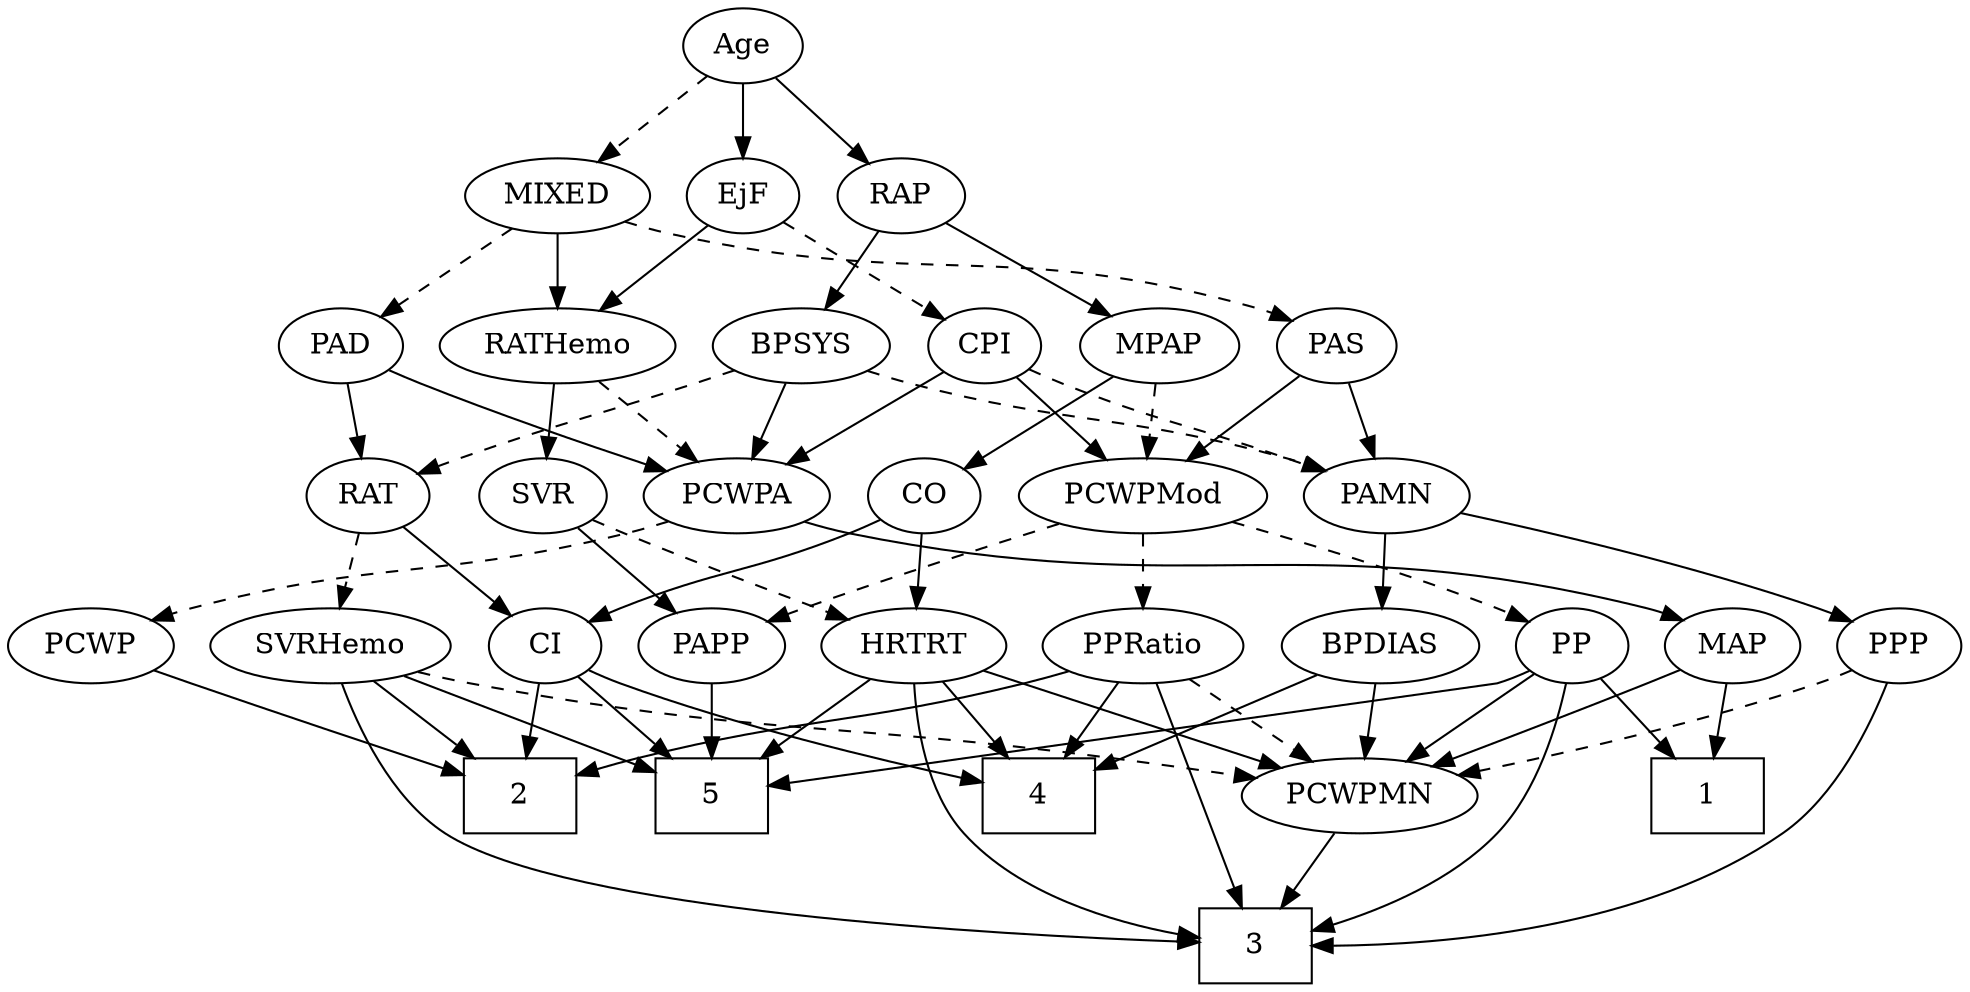 strict digraph {
	graph [bb="0,0,862.1,468"];
	node [label="\N"];
	1	[height=0.5,
		pos="746.1,90",
		shape=box,
		width=0.75];
	2	[height=0.5,
		pos="213.1,90",
		shape=box,
		width=0.75];
	3	[height=0.5,
		pos="557.1,18",
		shape=box,
		width=0.75];
	4	[height=0.5,
		pos="463.1,90",
		shape=box,
		width=0.75];
	5	[height=0.5,
		pos="391.1,90",
		shape=box,
		width=0.75];
	Age	[height=0.5,
		pos="426.1,450",
		width=0.75];
	EjF	[height=0.5,
		pos="511.1,378",
		width=0.75];
	Age -> EjF	[pos="e,494.76,392.46 442.49,435.5 455.07,425.14 472.64,410.67 486.84,398.97",
		style=solid];
	RAP	[height=0.5,
		pos="340.1,378",
		width=0.77632];
	Age -> RAP	[pos="e,356.92,392.69 409.52,435.5 396.87,425.21 379.24,410.86 364.91,399.2",
		style=solid];
	MIXED	[height=0.5,
		pos="426.1,378",
		width=1.1193];
	Age -> MIXED	[pos="e,426.1,396.1 426.1,431.7 426.1,423.98 426.1,414.71 426.1,406.11",
		style=dashed];
	RATHemo	[height=0.5,
		pos="592.1,306",
		width=1.3721];
	EjF -> RATHemo	[pos="e,573.87,322.76 527.1,363.17 538.25,353.54 553.36,340.47 566.21,329.37",
		style=solid];
	CPI	[height=0.5,
		pos="498.1,306",
		width=0.75];
	EjF -> CPI	[pos="e,501.31,324.28 507.95,360.05 506.52,352.35 504.79,343.03 503.18,334.36",
		style=dashed];
	MPAP	[height=0.5,
		pos="177.1,306",
		width=0.97491];
	RAP -> MPAP	[pos="e,203.07,318.15 317.43,367.27 290.24,355.59 244.34,335.88 212.47,322.19",
		style=solid];
	BPSYS	[height=0.5,
		pos="343.1,306",
		width=1.0471];
	RAP -> BPSYS	[pos="e,342.36,324.1 340.84,359.7 341.17,351.98 341.57,342.71 341.93,334.11",
		style=solid];
	PAD	[height=0.5,
		pos="259.1,306",
		width=0.79437];
	MIXED -> PAD	[pos="e,281.33,317.41 396.77,365.47 370.33,354.97 330.43,338.88 296.1,324 294.3,323.22 292.45,322.41 290.59,321.58",
		style=dashed];
	PAS	[height=0.5,
		pos="426.1,306",
		width=0.75];
	MIXED -> PAS	[pos="e,426.1,324.1 426.1,359.7 426.1,351.98 426.1,342.71 426.1,334.11",
		style=dashed];
	MIXED -> RATHemo	[pos="e,561.12,320.06 454.63,364.97 481.4,353.68 521.7,336.69 551.75,324.01",
		style=solid];
	CO	[height=0.5,
		pos="233.1,234",
		width=0.75];
	MPAP -> CO	[pos="e,220.82,250.34 189.8,289.12 197.06,280.04 206.3,268.49 214.38,258.39",
		style=solid];
	PCWPMod	[height=0.5,
		pos="330.1,234",
		width=1.4443];
	MPAP -> PCWPMod	[pos="e,300.06,248.74 202.36,293.44 226.35,282.46 262.79,265.79 290.61,253.06",
		style=dashed];
	PAMN	[height=0.5,
		pos="612.1,234",
		width=1.011];
	BPSYS -> PAMN	[pos="e,584.73,246.14 371.71,293.9 377.73,291.77 384.08,289.69 390.1,288 467.38,266.29 489.97,274.26 567.1,252 569.71,251.24 572.4,250.41 \
575.08,249.52",
		style=dashed];
	RAT	[height=0.5,
		pos="161.1,234",
		width=0.75827];
	BPSYS -> RAT	[pos="e,182.27,245.41 313.91,294.17 308.33,292.11 302.54,289.98 297.1,288 252.72,271.81 240.73,270.11 197.1,252 195.28,251.24 193.42,250.45 \
191.55,249.63",
		style=dashed];
	PCWPA	[height=0.5,
		pos="442.1,234",
		width=1.1555];
	BPSYS -> PCWPA	[pos="e,421.27,249.73 363.61,290.5 377.85,280.43 397.03,266.86 412.87,255.67",
		style=solid];
	PAD -> RAT	[pos="e,179.12,247.87 240.66,291.83 225.65,281.11 204.26,265.83 187.44,253.82",
		style=solid];
	PAD -> PCWPA	[pos="e,410.2,245.73 281.27,294.45 286.12,292.24 291.26,289.99 296.1,288 330.95,273.7 371.24,259.22 400.66,249.02",
		style=solid];
	CI	[height=0.5,
		pos="233.1,162",
		width=0.75];
	CO -> CI	[pos="e,233.1,180.1 233.1,215.7 233.1,207.98 233.1,198.71 233.1,190.11",
		style=solid];
	HRTRT	[height=0.5,
		pos="496.1,162",
		width=1.1013];
	CO -> HRTRT	[pos="e,466.6,174.18 253.68,222.23 258.64,219.94 263.98,217.69 269.1,216 346.13,190.49 369.88,201.6 448.1,180 451.03,179.19 454.04,178.29 \
457.05,177.34",
		style=solid];
	PAS -> PAMN	[pos="e,584.06,245.74 447.24,294.54 452.08,292.28 457.23,289.98 462.1,288 507.81,269.44 520.68,268.72 567.1,252 569.5,251.13 571.98,250.23 \
574.47,249.31",
		style=solid];
	PAS -> PCWPMod	[pos="e,351.28,250.45 408.49,292.16 394.88,282.24 375.73,268.27 359.77,256.63",
		style=solid];
	BPDIAS	[height=0.5,
		pos="596.1,162",
		width=1.1735];
	PAMN -> BPDIAS	[pos="e,600.05,180.28 608.22,216.05 606.44,208.26 604.28,198.82 602.29,190.08",
		style=solid];
	PPP	[height=0.5,
		pos="835.1,162",
		width=0.75];
	PAMN -> PPP	[pos="e,814.03,173.66 644.38,225.57 682.07,216.51 746.01,199.9 799.1,180 800.94,179.31 802.82,178.56 804.71,177.78",
		style=solid];
	SVR	[height=0.5,
		pos="530.1,234",
		width=0.77632];
	RATHemo -> SVR	[pos="e,543.55,250.19 577.72,288.76 569.59,279.59 559.29,267.96 550.36,257.88",
		style=solid];
	RATHemo -> PCWPA	[pos="e,469.28,247.69 562.82,291.34 538.67,280.07 504.3,264.03 478.4,251.94",
		style=dashed];
	CPI -> PAMN	[pos="e,589.93,248.61 517.44,293.13 534.92,282.39 560.97,266.4 581.31,253.9",
		style=dashed];
	CPI -> PCWPMod	[pos="e,363.69,247.85 476.87,294.72 472.04,292.45 466.91,290.1 462.1,288 432.7,275.17 399.14,261.71 373.22,251.57",
		style=solid];
	CPI -> PCWPA	[pos="e,455,251.13 485.95,289.81 478.74,280.8 469.44,269.18 461.26,258.95",
		style=solid];
	SVRHemo	[height=0.5,
		pos="138.1,162",
		width=1.3902];
	RAT -> SVRHemo	[pos="e,143.77,180.28 155.53,216.05 152.94,208.18 149.8,198.62 146.9,189.79",
		style=dashed];
	RAT -> CI	[pos="e,218.2,177.49 176.02,218.5 186.06,208.73 199.47,195.69 210.78,184.7",
		style=solid];
	PAPP	[height=0.5,
		pos="407.1,162",
		width=0.88464];
	SVR -> PAPP	[pos="e,428.68,175.28 509.79,221.44 490.12,210.25 460.04,193.13 437.51,180.31",
		style=solid];
	SVR -> HRTRT	[pos="e,504.33,179.96 522.04,216.41 518.08,208.25 513.2,198.22 508.76,189.07",
		style=dashed];
	PP	[height=0.5,
		pos="683.1,162",
		width=0.75];
	PCWPMod -> PP	[pos="e,662.58,173.99 367.98,221.61 375.59,219.56 383.56,217.57 391.1,216 503.57,192.53 537.01,212.9 647.1,180 649.03,179.42 651,178.75 \
652.96,178.02",
		style=dashed];
	PPRatio	[height=0.5,
		pos="318.1,162",
		width=1.1013];
	PCWPMod -> PPRatio	[pos="e,321.03,180.1 327.13,215.7 325.81,207.98 324.22,198.71 322.74,190.11",
		style=dashed];
	PCWPMod -> PAPP	[pos="e,390.91,177.72 347.96,216.76 358.5,207.18 371.97,194.94 383.39,184.55",
		style=dashed];
	MAP	[height=0.5,
		pos="759.1,162",
		width=0.84854];
	PCWPA -> MAP	[pos="e,735.75,174.04 472.88,221.84 479.49,219.7 486.48,217.62 493.1,216 591.9,191.84 621.34,208.1 719.1,180 721.51,179.31 723.97,178.51 \
726.42,177.64",
		style=solid];
	PCWP	[height=0.5,
		pos="35.097,162",
		width=0.97491];
	PCWPA -> PCWP	[pos="e,61.271,174.36 411.64,221.71 404.95,219.55 397.84,217.5 391.1,216 254.82,185.77 214.62,213.42 79.097,180 76.431,179.34 73.708,178.57 \
70.99,177.71",
		style=dashed];
	PCWPMN	[height=0.5,
		pos="596.1,90",
		width=1.3902];
	PCWPMN -> 3	[pos="e,566.72,36.275 586.66,72.055 582.17,64.007 576.71,54.205 571.71,45.226",
		style=solid];
	SVRHemo -> 2	[pos="e,194.75,108.12 155.49,144.76 164.96,135.92 176.86,124.82 187.39,115",
		style=solid];
	SVRHemo -> 3	[pos="e,529.82,19.435 140.53,143.84 144.42,123.28 154.1,89.416 177.1,72 230.5,31.554 434.58,21.946 519.59,19.686",
		style=solid];
	SVRHemo -> 5	[pos="e,364.07,98.256 175.84,150.04 182.9,148.01 190.22,145.93 197.1,144 251.72,128.67 315.15,111.45 354.21,100.91",
		style=solid];
	SVRHemo -> PCWPMN	[pos="e,552.72,99.125 174.38,149.55 181.84,147.48 189.68,145.5 197.1,144 329.59,117.2 365.36,127.67 499.1,108 513.25,105.92 528.52,103.38 \
542.66,100.91",
		style=dashed];
	BPDIAS -> 4	[pos="e,490.49,105.42 570.45,147.5 550.28,136.89 521.93,121.96 499.43,110.12",
		style=solid];
	BPDIAS -> PCWPMN	[pos="e,596.1,108.1 596.1,143.7 596.1,135.98 596.1,126.71 596.1,118.11",
		style=solid];
	MAP -> 1	[pos="e,749.31,108.28 755.95,144.05 754.52,136.35 752.79,127.03 751.18,118.36",
		style=solid];
	MAP -> PCWPMN	[pos="e,626.94,104.24 735.05,150.67 709.04,139.5 667.17,121.52 636.17,108.21",
		style=solid];
	PP -> 1	[pos="e,730.76,108.04 696.46,146.15 704.46,137.26 714.83,125.74 724.02,115.53",
		style=solid];
	PP -> 3	[pos="e,584.53,27.387 681.54,143.77 678.98,124.38 672.31,92.864 655.1,72 639.26,52.81 614.6,39.524 593.98,31.053",
		style=solid];
	PP -> 5	[pos="e,418.3,104.81 662.55,150.1 657.6,147.81 652.24,145.6 647.1,144 555.54,115.51 523.75,136.02 428.07,107.79",
		style=solid];
	PP -> PCWPMN	[pos="e,615.55,106.65 666.32,147.5 654.19,137.74 637.52,124.33 623.47,113.02",
		style=solid];
	PPP -> 3	[pos="e,584.13,18.806 829.65,144.09 822.22,123.78 806.9,90.18 782.1,72 725.82,30.754 642.22,21.086 594.35,19.129",
		style=solid];
	PPP -> PCWPMN	[pos="e,638.39,99.634 814.05,150.26 809.21,148.02 804.03,145.79 799.1,144 748.96,125.8 689.77,111.08 648.28,101.81",
		style=dashed];
	PPRatio -> 2	[pos="e,238.64,108.03 296.6,146.67 282.42,137.22 263.55,124.63 247.33,113.82",
		style=solid];
	PPRatio -> 3	[pos="e,530.09,18.82 320.56,143.94 324.37,123.8 333.65,90.687 355.1,72 401.66,31.43 475.7,21.384 520.03,19.204",
		style=solid];
	PPRatio -> 4	[pos="e,436.05,104.06 344.36,148.32 367.47,137.17 401.35,120.81 427,108.42",
		style=solid];
	PPRatio -> PCWPMN	[pos="e,552.91,99.42 347.63,149.95 353.69,147.84 360.07,145.76 366.1,144 426.02,126.54 496.07,111.1 542.97,101.45",
		style=dashed];
	PCWP -> 2	[pos="e,185.81,101.73 62.131,150.37 92.581,138.39 142.24,118.86 176.23,105.5",
		style=solid];
	CI -> 2	[pos="e,218.03,108.28 228.26,144.05 226.03,136.26 223.33,126.82 220.83,118.08",
		style=solid];
	CI -> 4	[pos="e,435.84,104.62 253.72,150.33 258.67,148.03 264,145.76 269.1,144 334.25,121.5 357.06,130.63 426.23,107.89",
		style=solid];
	CI -> 5	[pos="e,363.85,102.55 254.37,150.82 259.2,148.55 264.31,146.17 269.1,144 297.69,131.04 330.32,116.9 354.64,106.48",
		style=solid];
	PAPP -> 5	[pos="e,395.05,108.28 403.22,144.05 401.44,136.26 399.28,126.82 397.29,118.08",
		style=solid];
	HRTRT -> 3	[pos="e,549.68,36.268 503.33,144.15 513.78,119.84 533.19,74.66 545.6,45.753",
		style=solid];
	HRTRT -> 4	[pos="e,471.24,108.28 488.11,144.05 484.35,136.09 479.79,126.41 475.59,117.51",
		style=solid];
	HRTRT -> 5	[pos="e,416.64,108.03 474.6,146.67 460.42,137.22 441.55,124.63 425.33,113.82",
		style=solid];
	HRTRT -> PCWPMN	[pos="e,574.02,106.46 516.82,146.5 530.91,136.63 549.8,123.41 565.6,112.35",
		style=solid];
}
